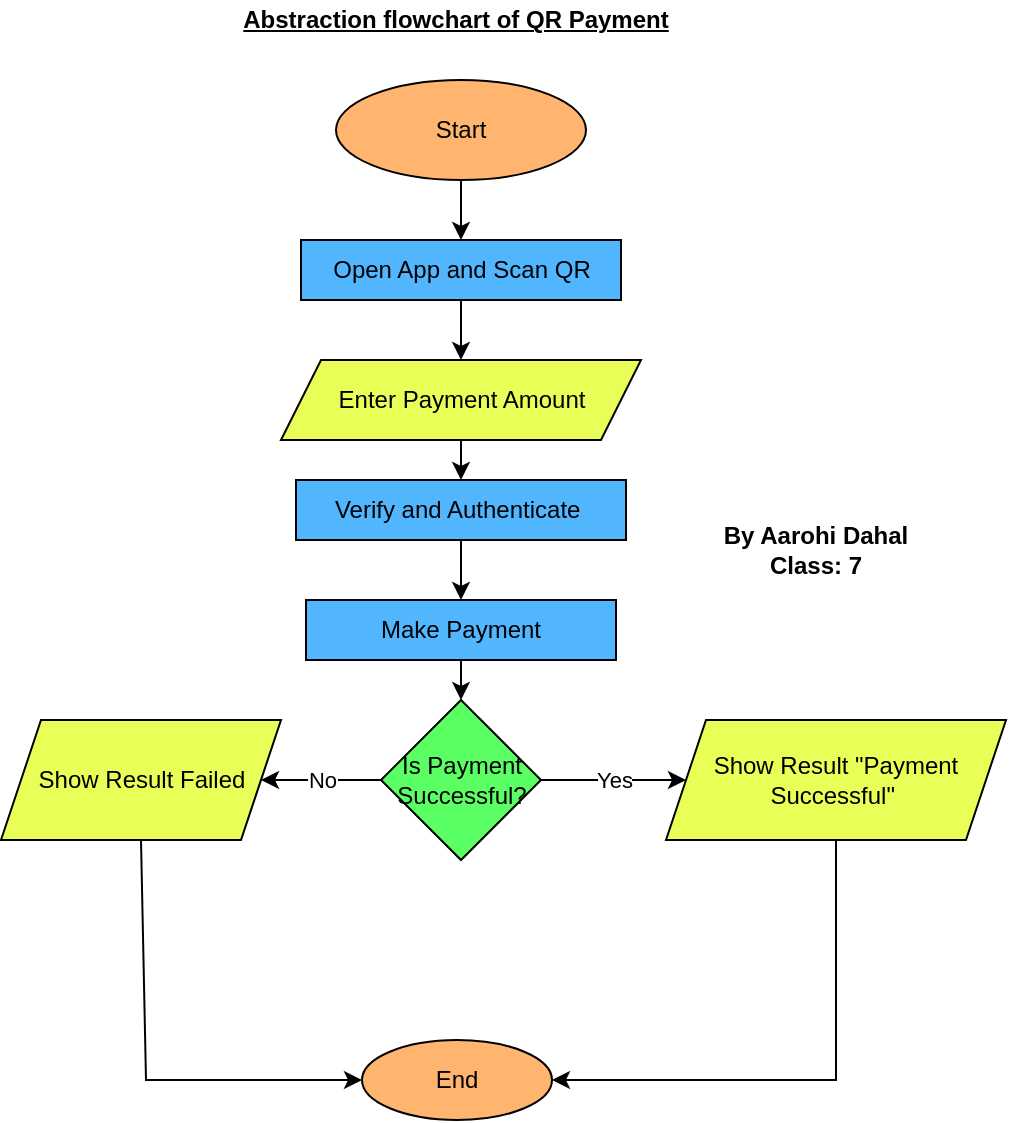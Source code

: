 <mxfile version="28.0.7">
  <diagram name="Page-1" id="hrNRrw5DGQtvwrWz3fig">
    <mxGraphModel dx="1281" dy="614" grid="1" gridSize="10" guides="1" tooltips="1" connect="1" arrows="1" fold="1" page="1" pageScale="1" pageWidth="850" pageHeight="1100" background="#FFFFFF" math="0" shadow="0">
      <root>
        <mxCell id="0" />
        <mxCell id="1" parent="0" />
        <mxCell id="9Wu2cP8Ji0wa0IlKkzQK-1" value="Start" style="ellipse;whiteSpace=wrap;html=1;fillColor=#FFB570;" parent="1" vertex="1">
          <mxGeometry x="365" y="110" width="125" height="50" as="geometry" />
        </mxCell>
        <mxCell id="9Wu2cP8Ji0wa0IlKkzQK-2" value="&lt;b&gt;&lt;u&gt;Abstraction flowchart of QR Payment&lt;/u&gt;&lt;/b&gt;" style="text;html=1;align=center;verticalAlign=middle;whiteSpace=wrap;rounded=0;" parent="1" vertex="1">
          <mxGeometry x="310" y="70" width="230" height="20" as="geometry" />
        </mxCell>
        <mxCell id="9Wu2cP8Ji0wa0IlKkzQK-3" value="Open App and Scan QR" style="rounded=0;whiteSpace=wrap;html=1;fillColor=#52B6FF;" parent="1" vertex="1">
          <mxGeometry x="347.5" y="190" width="160" height="30" as="geometry" />
        </mxCell>
        <mxCell id="9Wu2cP8Ji0wa0IlKkzQK-4" value="Verify and Authenticate&amp;nbsp;" style="rounded=0;whiteSpace=wrap;html=1;fillColor=#52B6FF;" parent="1" vertex="1">
          <mxGeometry x="345" y="310" width="165" height="30" as="geometry" />
        </mxCell>
        <mxCell id="9Wu2cP8Ji0wa0IlKkzQK-5" value="Make Payment" style="rounded=0;whiteSpace=wrap;html=1;fillColor=#52B6FF;" parent="1" vertex="1">
          <mxGeometry x="350" y="370" width="155" height="30" as="geometry" />
        </mxCell>
        <mxCell id="9Wu2cP8Ji0wa0IlKkzQK-6" value="Show Result Failed" style="shape=parallelogram;perimeter=parallelogramPerimeter;whiteSpace=wrap;html=1;fixedSize=1;fillColor=#E9FF58;" parent="1" vertex="1">
          <mxGeometry x="197.5" y="430" width="140" height="60" as="geometry" />
        </mxCell>
        <mxCell id="9Wu2cP8Ji0wa0IlKkzQK-7" value="End" style="ellipse;whiteSpace=wrap;html=1;fillColor=#FFB570;" parent="1" vertex="1">
          <mxGeometry x="378" y="590" width="95" height="40" as="geometry" />
        </mxCell>
        <mxCell id="9Wu2cP8Ji0wa0IlKkzQK-8" value="" style="endArrow=classic;html=1;rounded=0;entryX=0.5;entryY=0;entryDx=0;entryDy=0;exitX=0.5;exitY=1;exitDx=0;exitDy=0;" parent="1" source="9Wu2cP8Ji0wa0IlKkzQK-1" target="9Wu2cP8Ji0wa0IlKkzQK-3" edge="1">
          <mxGeometry width="50" height="50" relative="1" as="geometry">
            <mxPoint x="400" y="330" as="sourcePoint" />
            <mxPoint x="450" y="280" as="targetPoint" />
          </mxGeometry>
        </mxCell>
        <mxCell id="9Wu2cP8Ji0wa0IlKkzQK-10" value="" style="endArrow=classic;html=1;rounded=0;entryX=0.5;entryY=0;entryDx=0;entryDy=0;exitX=0.5;exitY=1;exitDx=0;exitDy=0;" parent="1" source="9Wu2cP8Ji0wa0IlKkzQK-4" target="9Wu2cP8Ji0wa0IlKkzQK-5" edge="1">
          <mxGeometry width="50" height="50" relative="1" as="geometry">
            <mxPoint x="400" y="330" as="sourcePoint" />
            <mxPoint x="450" y="280" as="targetPoint" />
          </mxGeometry>
        </mxCell>
        <mxCell id="9Wu2cP8Ji0wa0IlKkzQK-12" value="" style="endArrow=classic;html=1;rounded=0;entryX=0;entryY=0.5;entryDx=0;entryDy=0;exitX=0.5;exitY=1;exitDx=0;exitDy=0;" parent="1" source="9Wu2cP8Ji0wa0IlKkzQK-6" target="9Wu2cP8Ji0wa0IlKkzQK-7" edge="1">
          <mxGeometry width="50" height="50" relative="1" as="geometry">
            <mxPoint x="400" y="330" as="sourcePoint" />
            <mxPoint x="450" y="280" as="targetPoint" />
            <Array as="points">
              <mxPoint x="270" y="610" />
            </Array>
          </mxGeometry>
        </mxCell>
        <mxCell id="9Wu2cP8Ji0wa0IlKkzQK-13" value="&lt;b&gt;By Aarohi Dahal&lt;/b&gt;&lt;div&gt;&lt;b&gt;Class: 7&lt;/b&gt;&lt;/div&gt;" style="text;html=1;align=center;verticalAlign=middle;whiteSpace=wrap;rounded=0;" parent="1" vertex="1">
          <mxGeometry x="550" y="330" width="110" height="30" as="geometry" />
        </mxCell>
        <mxCell id="A20tzYM0jEt7tTao0hPR-2" value="Enter Payment Amount" style="shape=parallelogram;perimeter=parallelogramPerimeter;whiteSpace=wrap;html=1;fixedSize=1;fillColor=#E9FF58;" vertex="1" parent="1">
          <mxGeometry x="337.5" y="250" width="180" height="40" as="geometry" />
        </mxCell>
        <mxCell id="A20tzYM0jEt7tTao0hPR-3" value="Is Payment Successful?" style="rhombus;whiteSpace=wrap;html=1;fillColor=#5AFF64;" vertex="1" parent="1">
          <mxGeometry x="387.5" y="420" width="80" height="80" as="geometry" />
        </mxCell>
        <mxCell id="A20tzYM0jEt7tTao0hPR-4" value="Show Result &quot;Payment Successful&quot;&amp;nbsp;" style="shape=parallelogram;perimeter=parallelogramPerimeter;whiteSpace=wrap;html=1;fixedSize=1;fillColor=#E9FF58;" vertex="1" parent="1">
          <mxGeometry x="530" y="430" width="170" height="60" as="geometry" />
        </mxCell>
        <mxCell id="A20tzYM0jEt7tTao0hPR-5" value="" style="endArrow=classic;html=1;rounded=0;entryX=1;entryY=0.5;entryDx=0;entryDy=0;exitX=0;exitY=0.5;exitDx=0;exitDy=0;" edge="1" parent="1" source="A20tzYM0jEt7tTao0hPR-3" target="9Wu2cP8Ji0wa0IlKkzQK-6">
          <mxGeometry relative="1" as="geometry">
            <mxPoint x="380" y="320" as="sourcePoint" />
            <mxPoint x="480" y="320" as="targetPoint" />
          </mxGeometry>
        </mxCell>
        <mxCell id="A20tzYM0jEt7tTao0hPR-6" value="No" style="edgeLabel;resizable=0;html=1;;align=center;verticalAlign=middle;" connectable="0" vertex="1" parent="A20tzYM0jEt7tTao0hPR-5">
          <mxGeometry relative="1" as="geometry" />
        </mxCell>
        <mxCell id="A20tzYM0jEt7tTao0hPR-7" value="" style="endArrow=classic;html=1;rounded=0;entryX=0;entryY=0.5;entryDx=0;entryDy=0;exitX=1;exitY=0.5;exitDx=0;exitDy=0;" edge="1" parent="1" source="A20tzYM0jEt7tTao0hPR-3" target="A20tzYM0jEt7tTao0hPR-4">
          <mxGeometry relative="1" as="geometry">
            <mxPoint x="380" y="320" as="sourcePoint" />
            <mxPoint x="480" y="320" as="targetPoint" />
          </mxGeometry>
        </mxCell>
        <mxCell id="A20tzYM0jEt7tTao0hPR-8" value="Yes" style="edgeLabel;resizable=0;html=1;;align=center;verticalAlign=middle;" connectable="0" vertex="1" parent="A20tzYM0jEt7tTao0hPR-7">
          <mxGeometry relative="1" as="geometry" />
        </mxCell>
        <mxCell id="A20tzYM0jEt7tTao0hPR-9" value="" style="endArrow=classic;html=1;rounded=0;entryX=1;entryY=0.5;entryDx=0;entryDy=0;exitX=0.5;exitY=1;exitDx=0;exitDy=0;" edge="1" parent="1" source="A20tzYM0jEt7tTao0hPR-4" target="9Wu2cP8Ji0wa0IlKkzQK-7">
          <mxGeometry width="50" height="50" relative="1" as="geometry">
            <mxPoint x="400" y="350" as="sourcePoint" />
            <mxPoint x="450" y="300" as="targetPoint" />
            <Array as="points">
              <mxPoint x="615" y="610" />
            </Array>
          </mxGeometry>
        </mxCell>
        <mxCell id="A20tzYM0jEt7tTao0hPR-10" value="" style="endArrow=classic;html=1;rounded=0;exitX=0.5;exitY=1;exitDx=0;exitDy=0;entryX=0.5;entryY=0;entryDx=0;entryDy=0;" edge="1" parent="1" source="9Wu2cP8Ji0wa0IlKkzQK-3" target="A20tzYM0jEt7tTao0hPR-2">
          <mxGeometry width="50" height="50" relative="1" as="geometry">
            <mxPoint x="400" y="350" as="sourcePoint" />
            <mxPoint x="430" y="260" as="targetPoint" />
          </mxGeometry>
        </mxCell>
        <mxCell id="A20tzYM0jEt7tTao0hPR-11" value="" style="endArrow=classic;html=1;rounded=0;exitX=0.5;exitY=1;exitDx=0;exitDy=0;entryX=0.5;entryY=0;entryDx=0;entryDy=0;" edge="1" parent="1" source="A20tzYM0jEt7tTao0hPR-2" target="9Wu2cP8Ji0wa0IlKkzQK-4">
          <mxGeometry width="50" height="50" relative="1" as="geometry">
            <mxPoint x="400" y="350" as="sourcePoint" />
            <mxPoint x="450" y="300" as="targetPoint" />
          </mxGeometry>
        </mxCell>
        <mxCell id="A20tzYM0jEt7tTao0hPR-12" value="" style="endArrow=classic;html=1;rounded=0;entryX=0.5;entryY=0;entryDx=0;entryDy=0;exitX=0.5;exitY=1;exitDx=0;exitDy=0;" edge="1" parent="1" source="9Wu2cP8Ji0wa0IlKkzQK-5" target="A20tzYM0jEt7tTao0hPR-3">
          <mxGeometry width="50" height="50" relative="1" as="geometry">
            <mxPoint x="400" y="350" as="sourcePoint" />
            <mxPoint x="450" y="300" as="targetPoint" />
          </mxGeometry>
        </mxCell>
      </root>
    </mxGraphModel>
  </diagram>
</mxfile>
